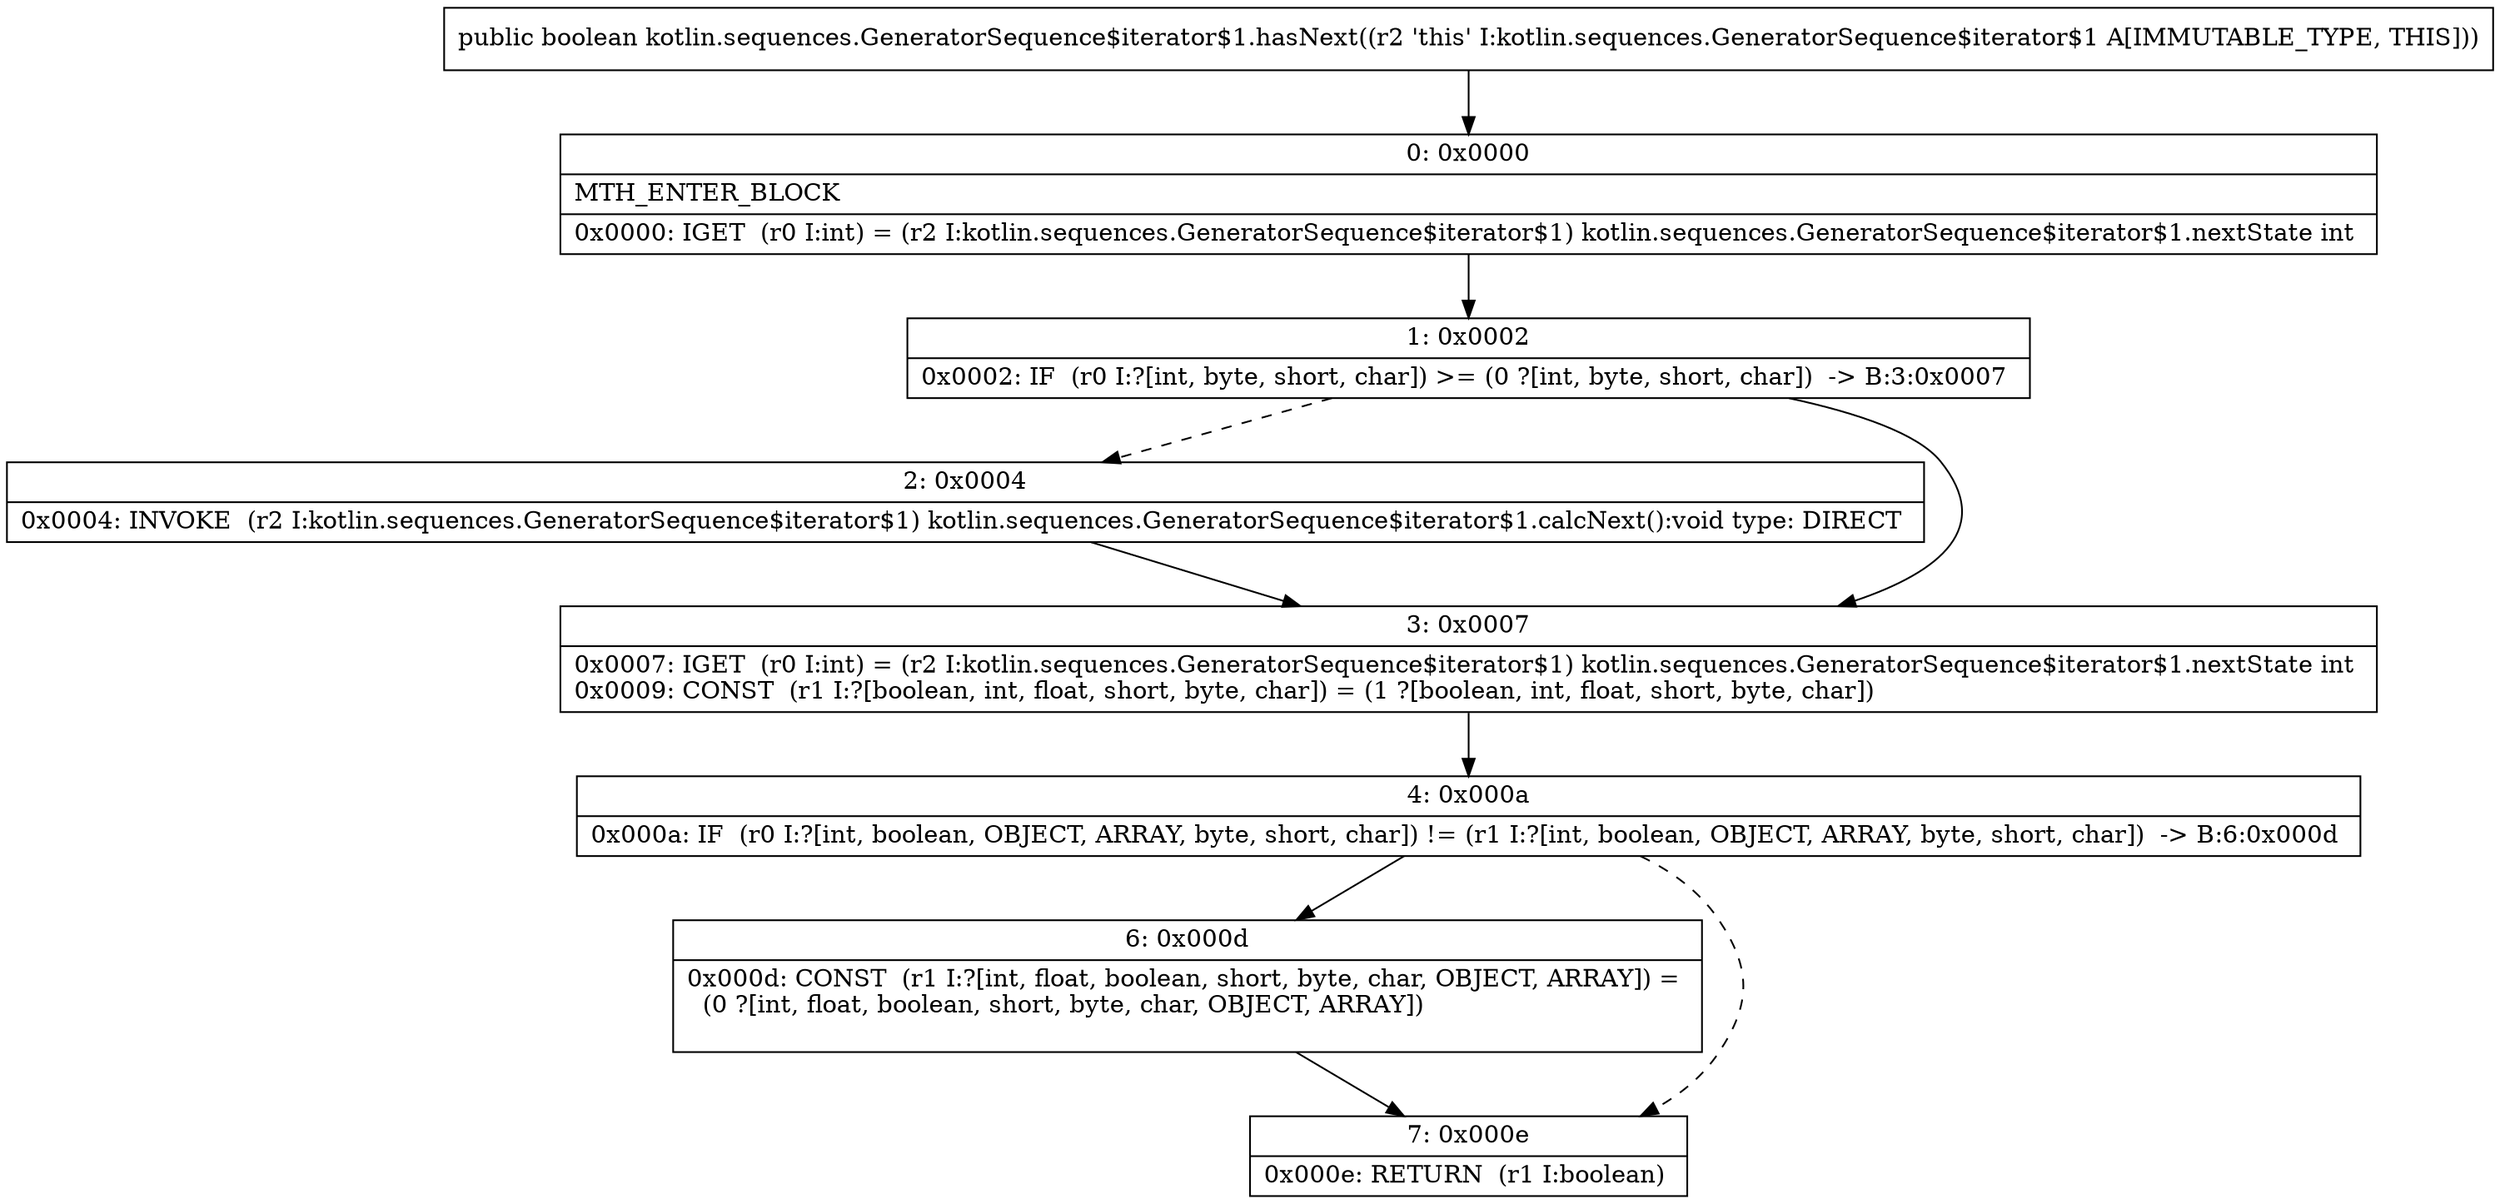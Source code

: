 digraph "CFG forkotlin.sequences.GeneratorSequence$iterator$1.hasNext()Z" {
Node_0 [shape=record,label="{0\:\ 0x0000|MTH_ENTER_BLOCK\l|0x0000: IGET  (r0 I:int) = (r2 I:kotlin.sequences.GeneratorSequence$iterator$1) kotlin.sequences.GeneratorSequence$iterator$1.nextState int \l}"];
Node_1 [shape=record,label="{1\:\ 0x0002|0x0002: IF  (r0 I:?[int, byte, short, char]) \>= (0 ?[int, byte, short, char])  \-\> B:3:0x0007 \l}"];
Node_2 [shape=record,label="{2\:\ 0x0004|0x0004: INVOKE  (r2 I:kotlin.sequences.GeneratorSequence$iterator$1) kotlin.sequences.GeneratorSequence$iterator$1.calcNext():void type: DIRECT \l}"];
Node_3 [shape=record,label="{3\:\ 0x0007|0x0007: IGET  (r0 I:int) = (r2 I:kotlin.sequences.GeneratorSequence$iterator$1) kotlin.sequences.GeneratorSequence$iterator$1.nextState int \l0x0009: CONST  (r1 I:?[boolean, int, float, short, byte, char]) = (1 ?[boolean, int, float, short, byte, char]) \l}"];
Node_4 [shape=record,label="{4\:\ 0x000a|0x000a: IF  (r0 I:?[int, boolean, OBJECT, ARRAY, byte, short, char]) != (r1 I:?[int, boolean, OBJECT, ARRAY, byte, short, char])  \-\> B:6:0x000d \l}"];
Node_6 [shape=record,label="{6\:\ 0x000d|0x000d: CONST  (r1 I:?[int, float, boolean, short, byte, char, OBJECT, ARRAY]) = \l  (0 ?[int, float, boolean, short, byte, char, OBJECT, ARRAY])\l \l}"];
Node_7 [shape=record,label="{7\:\ 0x000e|0x000e: RETURN  (r1 I:boolean) \l}"];
MethodNode[shape=record,label="{public boolean kotlin.sequences.GeneratorSequence$iterator$1.hasNext((r2 'this' I:kotlin.sequences.GeneratorSequence$iterator$1 A[IMMUTABLE_TYPE, THIS])) }"];
MethodNode -> Node_0;
Node_0 -> Node_1;
Node_1 -> Node_2[style=dashed];
Node_1 -> Node_3;
Node_2 -> Node_3;
Node_3 -> Node_4;
Node_4 -> Node_6;
Node_4 -> Node_7[style=dashed];
Node_6 -> Node_7;
}


